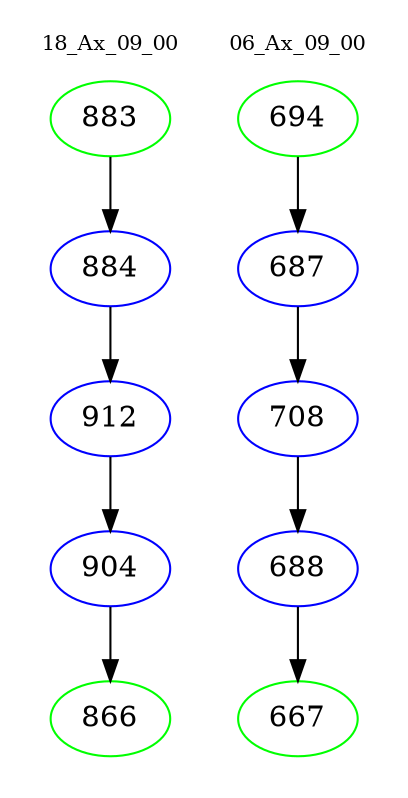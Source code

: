 digraph{
subgraph cluster_0 {
color = white
label = "18_Ax_09_00";
fontsize=10;
T0_883 [label="883", color="green"]
T0_883 -> T0_884 [color="black"]
T0_884 [label="884", color="blue"]
T0_884 -> T0_912 [color="black"]
T0_912 [label="912", color="blue"]
T0_912 -> T0_904 [color="black"]
T0_904 [label="904", color="blue"]
T0_904 -> T0_866 [color="black"]
T0_866 [label="866", color="green"]
}
subgraph cluster_1 {
color = white
label = "06_Ax_09_00";
fontsize=10;
T1_694 [label="694", color="green"]
T1_694 -> T1_687 [color="black"]
T1_687 [label="687", color="blue"]
T1_687 -> T1_708 [color="black"]
T1_708 [label="708", color="blue"]
T1_708 -> T1_688 [color="black"]
T1_688 [label="688", color="blue"]
T1_688 -> T1_667 [color="black"]
T1_667 [label="667", color="green"]
}
}

